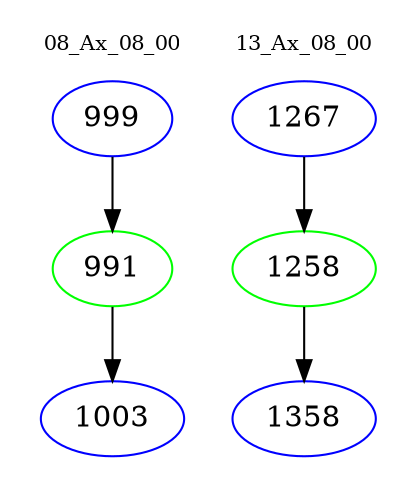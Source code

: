 digraph{
subgraph cluster_0 {
color = white
label = "08_Ax_08_00";
fontsize=10;
T0_999 [label="999", color="blue"]
T0_999 -> T0_991 [color="black"]
T0_991 [label="991", color="green"]
T0_991 -> T0_1003 [color="black"]
T0_1003 [label="1003", color="blue"]
}
subgraph cluster_1 {
color = white
label = "13_Ax_08_00";
fontsize=10;
T1_1267 [label="1267", color="blue"]
T1_1267 -> T1_1258 [color="black"]
T1_1258 [label="1258", color="green"]
T1_1258 -> T1_1358 [color="black"]
T1_1358 [label="1358", color="blue"]
}
}
